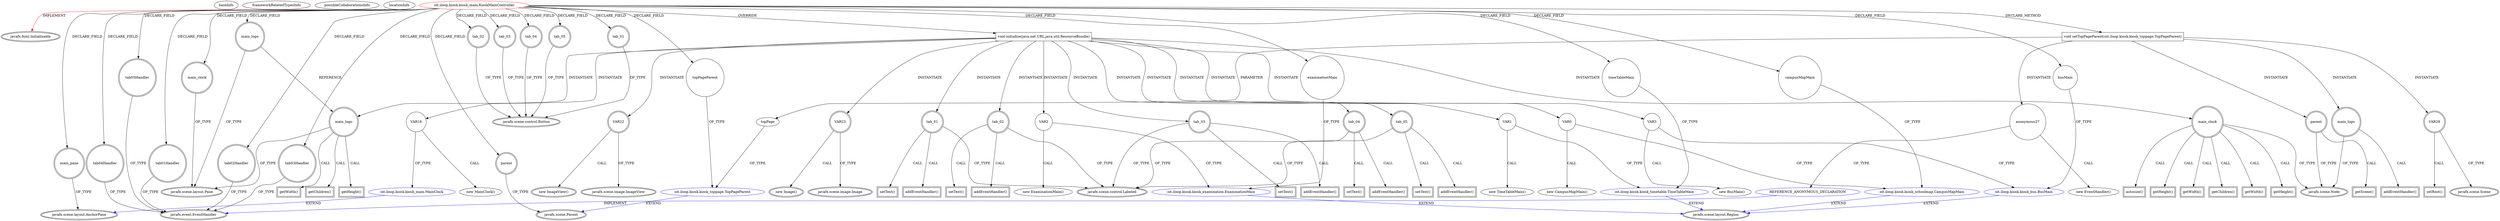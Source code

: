 digraph {
baseInfo[graphId=3135,category="extension_graph",isAnonymous=false,possibleRelation=true]
frameworkRelatedTypesInfo[0="javafx.fxml.Initializable"]
possibleCollaborationsInfo[0="3135~OVERRIDING_METHOD_DECLARATION-INSTANTIATION-~javafx.fxml.Initializable ~javafx.scene.layout.AnchorPane ~false~false",1="3135~CLIENT_METHOD_DECLARATION-INSTANTIATION-~javafx.fxml.Initializable ~javafx.event.EventHandler ~false~true",2="3135~CLIENT_METHOD_DECLARATION-PARAMETER_DECLARATION-FIELD_DECLARATION-~javafx.fxml.Initializable ~javafx.scene.Parent ~false~false",3="3135~OVERRIDING_METHOD_DECLARATION-INSTANTIATION-FIELD_DECLARATION-~javafx.fxml.Initializable ~javafx.scene.layout.Region ~false~false"]
locationInfo[projectName="iloop-kiosk-KIOSK-Project",filePath="/iloop-kiosk-KIOSK-Project/KIOSK-Project-master/src/oit/iloop/kiosk/kiosk_main/KioskMainController.java",contextSignature="KioskMainController",graphId="3135"]
0[label="oit.iloop.kiosk.kiosk_main.KioskMainController",vertexType="ROOT_CLIENT_CLASS_DECLARATION",isFrameworkType=false,color=red]
1[label="javafx.fxml.Initializable",vertexType="FRAMEWORK_INTERFACE_TYPE",isFrameworkType=true,peripheries=2]
2[label="busMain",vertexType="FIELD_DECLARATION",isFrameworkType=false,shape=circle]
3[label="oit.iloop.kiosk.kiosk_bus.BusMain",vertexType="REFERENCE_CLIENT_CLASS_DECLARATION",isFrameworkType=false,color=blue]
4[label="javafx.scene.layout.Region",vertexType="FRAMEWORK_CLASS_TYPE",isFrameworkType=true,peripheries=2]
5[label="campusMapMain",vertexType="FIELD_DECLARATION",isFrameworkType=false,shape=circle]
6[label="oit.iloop.kiosk.kiosk_schoolmap.CampusMapMain",vertexType="REFERENCE_CLIENT_CLASS_DECLARATION",isFrameworkType=false,color=blue]
8[label="examinationMain",vertexType="FIELD_DECLARATION",isFrameworkType=false,shape=circle]
9[label="oit.iloop.kiosk.kiosk_examination.ExaminationMain",vertexType="REFERENCE_CLIENT_CLASS_DECLARATION",isFrameworkType=false,color=blue]
11[label="main_clock",vertexType="FIELD_DECLARATION",isFrameworkType=true,peripheries=2,shape=circle]
12[label="javafx.scene.layout.Pane",vertexType="FRAMEWORK_CLASS_TYPE",isFrameworkType=true,peripheries=2]
13[label="main_logo",vertexType="FIELD_DECLARATION",isFrameworkType=true,peripheries=2,shape=circle]
15[label="main_pane",vertexType="FIELD_DECLARATION",isFrameworkType=true,peripheries=2,shape=circle]
16[label="javafx.scene.layout.AnchorPane",vertexType="FRAMEWORK_CLASS_TYPE",isFrameworkType=true,peripheries=2]
17[label="parent",vertexType="FIELD_DECLARATION",isFrameworkType=true,peripheries=2,shape=circle]
18[label="javafx.scene.Parent",vertexType="FRAMEWORK_CLASS_TYPE",isFrameworkType=true,peripheries=2]
19[label="tab01Handler",vertexType="FIELD_DECLARATION",isFrameworkType=true,peripheries=2,shape=circle]
20[label="javafx.event.EventHandler",vertexType="FRAMEWORK_INTERFACE_TYPE",isFrameworkType=true,peripheries=2]
21[label="tab02Handler",vertexType="FIELD_DECLARATION",isFrameworkType=true,peripheries=2,shape=circle]
23[label="tab03Handler",vertexType="FIELD_DECLARATION",isFrameworkType=true,peripheries=2,shape=circle]
25[label="tab04Handler",vertexType="FIELD_DECLARATION",isFrameworkType=true,peripheries=2,shape=circle]
27[label="tab05Handler",vertexType="FIELD_DECLARATION",isFrameworkType=true,peripheries=2,shape=circle]
29[label="tab_01",vertexType="FIELD_DECLARATION",isFrameworkType=true,peripheries=2,shape=circle]
30[label="javafx.scene.control.Button",vertexType="FRAMEWORK_CLASS_TYPE",isFrameworkType=true,peripheries=2]
31[label="tab_02",vertexType="FIELD_DECLARATION",isFrameworkType=true,peripheries=2,shape=circle]
33[label="tab_03",vertexType="FIELD_DECLARATION",isFrameworkType=true,peripheries=2,shape=circle]
35[label="tab_04",vertexType="FIELD_DECLARATION",isFrameworkType=true,peripheries=2,shape=circle]
37[label="tab_05",vertexType="FIELD_DECLARATION",isFrameworkType=true,peripheries=2,shape=circle]
39[label="timeTableMain",vertexType="FIELD_DECLARATION",isFrameworkType=false,shape=circle]
40[label="oit.iloop.kiosk.kiosk_timetable.TimeTableMain",vertexType="REFERENCE_CLIENT_CLASS_DECLARATION",isFrameworkType=false,color=blue]
42[label="topPageParent",vertexType="FIELD_DECLARATION",isFrameworkType=false,shape=circle]
43[label="oit.iloop.kiosk.kiosk_toppage.TopPageParent",vertexType="REFERENCE_CLIENT_CLASS_DECLARATION",isFrameworkType=false,color=blue]
45[label="void initialize(java.net.URL,java.util.ResourceBundle)",vertexType="OVERRIDING_METHOD_DECLARATION",isFrameworkType=false,shape=box]
47[label="VAR0",vertexType="VARIABLE_EXPRESION",isFrameworkType=false,shape=circle]
46[label="new CampusMapMain()",vertexType="CONSTRUCTOR_CALL",isFrameworkType=false]
50[label="VAR1",vertexType="VARIABLE_EXPRESION",isFrameworkType=false,shape=circle]
49[label="new TimeTableMain()",vertexType="CONSTRUCTOR_CALL",isFrameworkType=false]
53[label="VAR2",vertexType="VARIABLE_EXPRESION",isFrameworkType=false,shape=circle]
52[label="new ExaminationMain()",vertexType="CONSTRUCTOR_CALL",isFrameworkType=false]
56[label="VAR3",vertexType="VARIABLE_EXPRESION",isFrameworkType=false,shape=circle]
55[label="new BusMain()",vertexType="CONSTRUCTOR_CALL",isFrameworkType=false]
58[label="tab_01",vertexType="VARIABLE_EXPRESION",isFrameworkType=true,peripheries=2,shape=circle]
60[label="javafx.scene.control.Labeled",vertexType="FRAMEWORK_CLASS_TYPE",isFrameworkType=true,peripheries=2]
59[label="setText()",vertexType="INSIDE_CALL",isFrameworkType=true,peripheries=2,shape=box]
62[label="addEventHandler()",vertexType="INSIDE_CALL",isFrameworkType=true,peripheries=2,shape=box]
63[label="tab_02",vertexType="VARIABLE_EXPRESION",isFrameworkType=true,peripheries=2,shape=circle]
64[label="setText()",vertexType="INSIDE_CALL",isFrameworkType=true,peripheries=2,shape=box]
67[label="addEventHandler()",vertexType="INSIDE_CALL",isFrameworkType=true,peripheries=2,shape=box]
68[label="tab_03",vertexType="VARIABLE_EXPRESION",isFrameworkType=true,peripheries=2,shape=circle]
69[label="setText()",vertexType="INSIDE_CALL",isFrameworkType=true,peripheries=2,shape=box]
72[label="addEventHandler()",vertexType="INSIDE_CALL",isFrameworkType=true,peripheries=2,shape=box]
73[label="tab_04",vertexType="VARIABLE_EXPRESION",isFrameworkType=true,peripheries=2,shape=circle]
74[label="setText()",vertexType="INSIDE_CALL",isFrameworkType=true,peripheries=2,shape=box]
77[label="addEventHandler()",vertexType="INSIDE_CALL",isFrameworkType=true,peripheries=2,shape=box]
78[label="tab_05",vertexType="VARIABLE_EXPRESION",isFrameworkType=true,peripheries=2,shape=circle]
79[label="setText()",vertexType="INSIDE_CALL",isFrameworkType=true,peripheries=2,shape=box]
82[label="addEventHandler()",vertexType="INSIDE_CALL",isFrameworkType=true,peripheries=2,shape=box]
83[label="main_clock",vertexType="VARIABLE_EXPRESION",isFrameworkType=true,peripheries=2,shape=circle]
85[label="javafx.scene.Node",vertexType="FRAMEWORK_CLASS_TYPE",isFrameworkType=true,peripheries=2]
84[label="autosize()",vertexType="INSIDE_CALL",isFrameworkType=true,peripheries=2,shape=box]
87[label="getHeight()",vertexType="INSIDE_CALL",isFrameworkType=true,peripheries=2,shape=box]
89[label="getWidth()",vertexType="INSIDE_CALL",isFrameworkType=true,peripheries=2,shape=box]
91[label="getChildren()",vertexType="INSIDE_CALL",isFrameworkType=true,peripheries=2,shape=box]
93[label="VAR18",vertexType="VARIABLE_EXPRESION",isFrameworkType=false,shape=circle]
94[label="oit.iloop.kiosk.kiosk_main.MainClock",vertexType="REFERENCE_CLIENT_CLASS_DECLARATION",isFrameworkType=false,color=blue]
92[label="new MainClock()",vertexType="CONSTRUCTOR_CALL",isFrameworkType=false]
97[label="getWidth()",vertexType="INSIDE_CALL",isFrameworkType=true,peripheries=2,shape=box]
99[label="getHeight()",vertexType="INSIDE_CALL",isFrameworkType=true,peripheries=2,shape=box]
100[label="main_logo",vertexType="VARIABLE_EXPRESION",isFrameworkType=true,peripheries=2,shape=circle]
101[label="getChildren()",vertexType="INSIDE_CALL",isFrameworkType=true,peripheries=2,shape=box]
104[label="VAR22",vertexType="VARIABLE_EXPRESION",isFrameworkType=true,peripheries=2,shape=circle]
105[label="javafx.scene.image.ImageView",vertexType="FRAMEWORK_CLASS_TYPE",isFrameworkType=true,peripheries=2]
103[label="new ImageView()",vertexType="CONSTRUCTOR_CALL",isFrameworkType=true,peripheries=2]
107[label="VAR23",vertexType="VARIABLE_EXPRESION",isFrameworkType=true,peripheries=2,shape=circle]
108[label="javafx.scene.image.Image",vertexType="FRAMEWORK_CLASS_TYPE",isFrameworkType=true,peripheries=2]
106[label="new Image()",vertexType="CONSTRUCTOR_CALL",isFrameworkType=true,peripheries=2]
110[label="getHeight()",vertexType="INSIDE_CALL",isFrameworkType=true,peripheries=2,shape=box]
112[label="getWidth()",vertexType="INSIDE_CALL",isFrameworkType=true,peripheries=2,shape=box]
113[label="void setTopPageParent(oit.iloop.kiosk.kiosk_toppage.TopPageParent)",vertexType="CLIENT_METHOD_DECLARATION",isFrameworkType=false,shape=box]
114[label="topPage",vertexType="PARAMETER_DECLARATION",isFrameworkType=false]
116[label="main_logo",vertexType="VARIABLE_EXPRESION",isFrameworkType=true,peripheries=2,shape=circle]
117[label="addEventHandler()",vertexType="INSIDE_CALL",isFrameworkType=true,peripheries=2,shape=box]
120[label="anonymous27",vertexType="VARIABLE_EXPRESION",isFrameworkType=false,shape=circle]
121[label="REFERENCE_ANONYMOUS_DECLARATION",vertexType="REFERENCE_ANONYMOUS_DECLARATION",isFrameworkType=false,color=blue]
119[label="new EventHandler()",vertexType="CONSTRUCTOR_CALL",isFrameworkType=false]
123[label="VAR28",vertexType="VARIABLE_EXPRESION",isFrameworkType=true,peripheries=2,shape=circle]
125[label="javafx.scene.Scene",vertexType="FRAMEWORK_CLASS_TYPE",isFrameworkType=true,peripheries=2]
124[label="setRoot()",vertexType="INSIDE_CALL",isFrameworkType=true,peripheries=2,shape=box]
126[label="parent",vertexType="VARIABLE_EXPRESION",isFrameworkType=true,peripheries=2,shape=circle]
127[label="getScene()",vertexType="INSIDE_CALL",isFrameworkType=true,peripheries=2,shape=box]
0->1[label="IMPLEMENT",color=red]
0->2[label="DECLARE_FIELD"]
3->4[label="EXTEND",color=blue]
2->3[label="OF_TYPE"]
0->5[label="DECLARE_FIELD"]
6->4[label="EXTEND",color=blue]
5->6[label="OF_TYPE"]
0->8[label="DECLARE_FIELD"]
9->4[label="EXTEND",color=blue]
8->9[label="OF_TYPE"]
0->11[label="DECLARE_FIELD"]
11->12[label="OF_TYPE"]
0->13[label="DECLARE_FIELD"]
13->12[label="OF_TYPE"]
0->15[label="DECLARE_FIELD"]
15->16[label="OF_TYPE"]
0->17[label="DECLARE_FIELD"]
17->18[label="OF_TYPE"]
0->19[label="DECLARE_FIELD"]
19->20[label="OF_TYPE"]
0->21[label="DECLARE_FIELD"]
21->20[label="OF_TYPE"]
0->23[label="DECLARE_FIELD"]
23->20[label="OF_TYPE"]
0->25[label="DECLARE_FIELD"]
25->20[label="OF_TYPE"]
0->27[label="DECLARE_FIELD"]
27->20[label="OF_TYPE"]
0->29[label="DECLARE_FIELD"]
29->30[label="OF_TYPE"]
0->31[label="DECLARE_FIELD"]
31->30[label="OF_TYPE"]
0->33[label="DECLARE_FIELD"]
33->30[label="OF_TYPE"]
0->35[label="DECLARE_FIELD"]
35->30[label="OF_TYPE"]
0->37[label="DECLARE_FIELD"]
37->30[label="OF_TYPE"]
0->39[label="DECLARE_FIELD"]
40->4[label="EXTEND",color=blue]
39->40[label="OF_TYPE"]
0->42[label="DECLARE_FIELD"]
43->18[label="EXTEND",color=blue]
42->43[label="OF_TYPE"]
0->45[label="OVERRIDE"]
45->47[label="INSTANTIATE"]
47->6[label="OF_TYPE"]
47->46[label="CALL"]
45->50[label="INSTANTIATE"]
50->40[label="OF_TYPE"]
50->49[label="CALL"]
45->53[label="INSTANTIATE"]
53->9[label="OF_TYPE"]
53->52[label="CALL"]
45->56[label="INSTANTIATE"]
56->3[label="OF_TYPE"]
56->55[label="CALL"]
45->58[label="INSTANTIATE"]
58->60[label="OF_TYPE"]
58->59[label="CALL"]
58->62[label="CALL"]
45->63[label="INSTANTIATE"]
63->60[label="OF_TYPE"]
63->64[label="CALL"]
63->67[label="CALL"]
45->68[label="INSTANTIATE"]
68->60[label="OF_TYPE"]
68->69[label="CALL"]
68->72[label="CALL"]
45->73[label="INSTANTIATE"]
73->60[label="OF_TYPE"]
73->74[label="CALL"]
73->77[label="CALL"]
45->78[label="INSTANTIATE"]
78->60[label="OF_TYPE"]
78->79[label="CALL"]
78->82[label="CALL"]
45->83[label="INSTANTIATE"]
83->85[label="OF_TYPE"]
83->84[label="CALL"]
83->87[label="CALL"]
83->89[label="CALL"]
83->91[label="CALL"]
45->93[label="INSTANTIATE"]
94->16[label="EXTEND",color=blue]
93->94[label="OF_TYPE"]
93->92[label="CALL"]
83->97[label="CALL"]
83->99[label="CALL"]
45->100[label="INSTANTIATE"]
13->100[label="REFERENCE"]
100->12[label="OF_TYPE"]
100->101[label="CALL"]
45->104[label="INSTANTIATE"]
104->105[label="OF_TYPE"]
104->103[label="CALL"]
45->107[label="INSTANTIATE"]
107->108[label="OF_TYPE"]
107->106[label="CALL"]
100->110[label="CALL"]
100->112[label="CALL"]
0->113[label="DECLARE_METHOD"]
114->43[label="OF_TYPE"]
113->114[label="PARAMETER"]
113->116[label="INSTANTIATE"]
116->85[label="OF_TYPE"]
116->117[label="CALL"]
113->120[label="INSTANTIATE"]
121->20[label="IMPLEMENT",color=blue]
120->121[label="OF_TYPE"]
120->119[label="CALL"]
113->123[label="INSTANTIATE"]
123->125[label="OF_TYPE"]
123->124[label="CALL"]
113->126[label="INSTANTIATE"]
126->85[label="OF_TYPE"]
126->127[label="CALL"]
}
